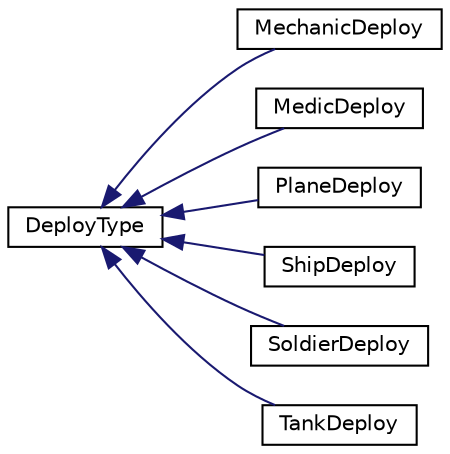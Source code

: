 digraph "Graphical Class Hierarchy"
{
 // LATEX_PDF_SIZE
  edge [fontname="Helvetica",fontsize="10",labelfontname="Helvetica",labelfontsize="10"];
  node [fontname="Helvetica",fontsize="10",shape=record];
  rankdir="LR";
  Node0 [label="DeployType",height=0.2,width=0.4,color="black", fillcolor="white", style="filled",URL="$classDeployType.html",tooltip="a DeployType class."];
  Node0 -> Node1 [dir="back",color="midnightblue",fontsize="10",style="solid",fontname="Helvetica"];
  Node1 [label="MechanicDeploy",height=0.2,width=0.4,color="black", fillcolor="white", style="filled",URL="$classMechanicDeploy.html",tooltip=" "];
  Node0 -> Node2 [dir="back",color="midnightblue",fontsize="10",style="solid",fontname="Helvetica"];
  Node2 [label="MedicDeploy",height=0.2,width=0.4,color="black", fillcolor="white", style="filled",URL="$classMedicDeploy.html",tooltip="a MedicDeploy class"];
  Node0 -> Node3 [dir="back",color="midnightblue",fontsize="10",style="solid",fontname="Helvetica"];
  Node3 [label="PlaneDeploy",height=0.2,width=0.4,color="black", fillcolor="white", style="filled",URL="$classPlaneDeploy.html",tooltip="a PlaneDeploy class"];
  Node0 -> Node4 [dir="back",color="midnightblue",fontsize="10",style="solid",fontname="Helvetica"];
  Node4 [label="ShipDeploy",height=0.2,width=0.4,color="black", fillcolor="white", style="filled",URL="$classShipDeploy.html",tooltip=" "];
  Node0 -> Node5 [dir="back",color="midnightblue",fontsize="10",style="solid",fontname="Helvetica"];
  Node5 [label="SoldierDeploy",height=0.2,width=0.4,color="black", fillcolor="white", style="filled",URL="$classSoldierDeploy.html",tooltip="a soldierDeploy class"];
  Node0 -> Node6 [dir="back",color="midnightblue",fontsize="10",style="solid",fontname="Helvetica"];
  Node6 [label="TankDeploy",height=0.2,width=0.4,color="black", fillcolor="white", style="filled",URL="$classTankDeploy.html",tooltip="a TankDeploy class"];
}
